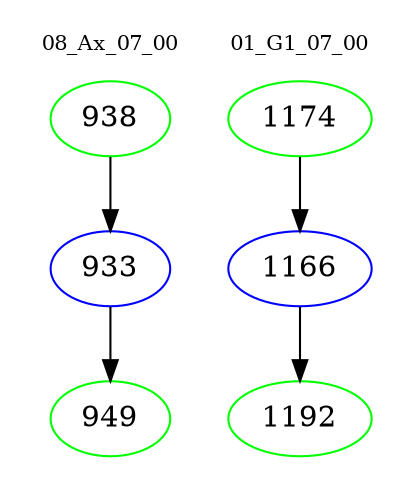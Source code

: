 digraph{
subgraph cluster_0 {
color = white
label = "08_Ax_07_00";
fontsize=10;
T0_938 [label="938", color="green"]
T0_938 -> T0_933 [color="black"]
T0_933 [label="933", color="blue"]
T0_933 -> T0_949 [color="black"]
T0_949 [label="949", color="green"]
}
subgraph cluster_1 {
color = white
label = "01_G1_07_00";
fontsize=10;
T1_1174 [label="1174", color="green"]
T1_1174 -> T1_1166 [color="black"]
T1_1166 [label="1166", color="blue"]
T1_1166 -> T1_1192 [color="black"]
T1_1192 [label="1192", color="green"]
}
}
